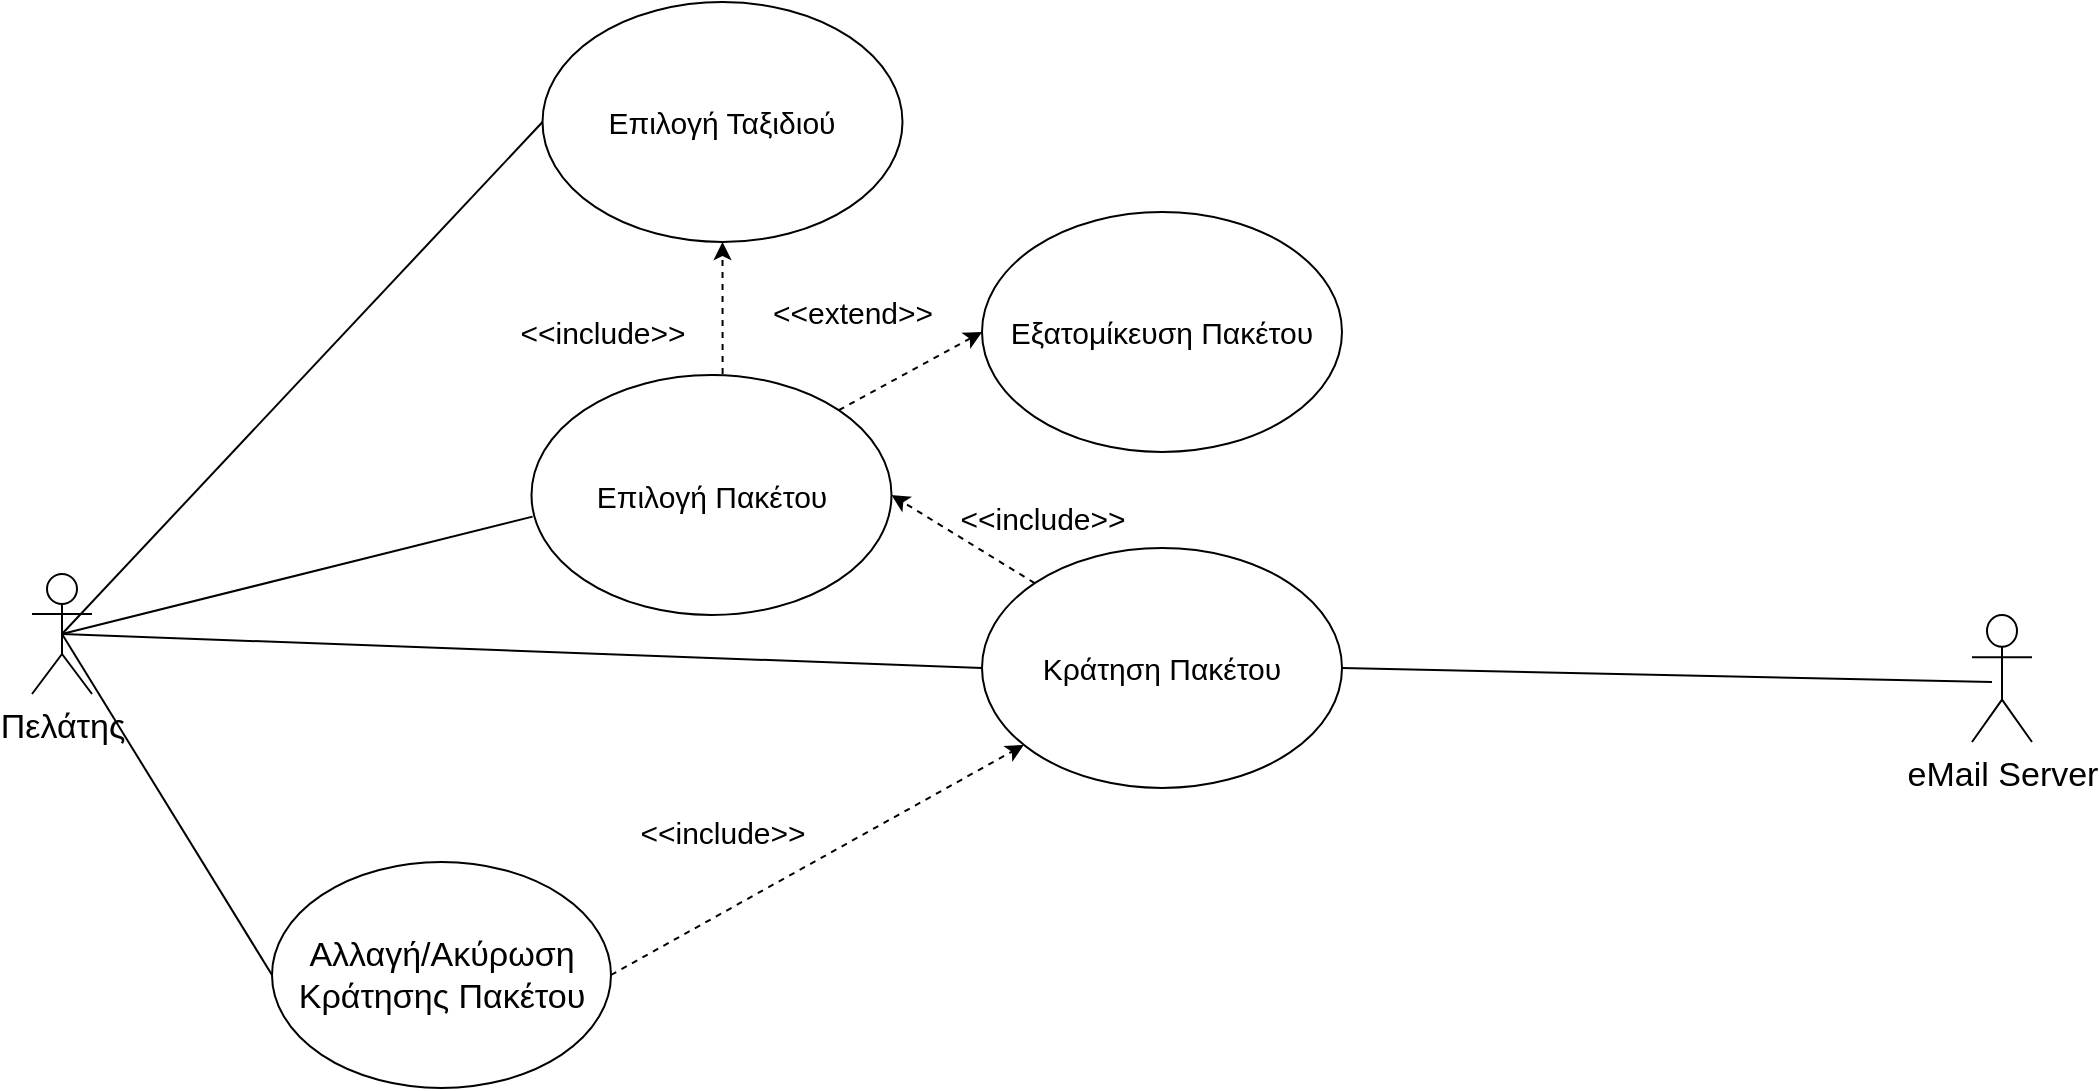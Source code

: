 <mxfile version="20.7.2" type="device"><diagram id="Q_WRrcOcLZSD93shx2hk" name="Page-1"><mxGraphModel dx="2662" dy="865" grid="1" gridSize="10" guides="1" tooltips="1" connect="1" arrows="1" fold="1" page="1" pageScale="1" pageWidth="1100" pageHeight="850" math="0" shadow="0"><root><mxCell id="0"/><mxCell id="1" parent="0"/><mxCell id="Y4C7se0TnFsedCMdOxOg-2" value="&lt;span style=&quot;font-size: 17px;&quot;&gt;Πελάτης&lt;/span&gt;" style="shape=umlActor;verticalLabelPosition=bottom;verticalAlign=top;html=1;outlineConnect=0;" parent="1" vertex="1"><mxGeometry y="396" width="30" height="60" as="geometry"/></mxCell><mxCell id="Y4C7se0TnFsedCMdOxOg-5" value="Επιλογή Ταξιδιού" style="ellipse;whiteSpace=wrap;html=1;fontSize=15;spacing=2;strokeWidth=1;" parent="1" vertex="1"><mxGeometry x="255.25" y="110" width="180" height="120" as="geometry"/></mxCell><mxCell id="ME0XQjVqV4-wa3OXUGJT-7" style="edgeStyle=orthogonalEdgeStyle;rounded=0;orthogonalLoop=1;jettySize=auto;html=1;exitX=0.5;exitY=0;exitDx=0;exitDy=0;entryX=0.5;entryY=1;entryDx=0;entryDy=0;dashed=1;strokeWidth=1;fontSize=14;endArrow=classic;endFill=1;endSize=6;" edge="1" parent="1" source="Y4C7se0TnFsedCMdOxOg-6" target="Y4C7se0TnFsedCMdOxOg-5"><mxGeometry relative="1" as="geometry"><Array as="points"><mxPoint x="345.25" y="297"/></Array></mxGeometry></mxCell><mxCell id="ME0XQjVqV4-wa3OXUGJT-8" style="rounded=0;orthogonalLoop=1;jettySize=auto;html=1;exitX=1;exitY=0;exitDx=0;exitDy=0;entryX=0;entryY=0.5;entryDx=0;entryDy=0;dashed=1;strokeWidth=1;fontSize=14;endArrow=classic;endFill=1;endSize=6;" edge="1" parent="1" source="Y4C7se0TnFsedCMdOxOg-6" target="ME0XQjVqV4-wa3OXUGJT-4"><mxGeometry relative="1" as="geometry"><mxPoint x="518.17" y="190.36" as="targetPoint"/></mxGeometry></mxCell><mxCell id="Y4C7se0TnFsedCMdOxOg-6" value="Επιλογή Πακέτου" style="ellipse;whiteSpace=wrap;html=1;fontSize=15;spacing=2;strokeWidth=1;" parent="1" vertex="1"><mxGeometry x="249.75" y="296.5" width="180" height="120" as="geometry"/></mxCell><mxCell id="Y4C7se0TnFsedCMdOxOg-7" value="&lt;span style=&quot;font-size: 17px;&quot;&gt;eMail Server&lt;/span&gt;" style="shape=umlActor;verticalLabelPosition=bottom;verticalAlign=top;html=1;outlineConnect=0;" parent="1" vertex="1"><mxGeometry x="970" y="416.5" width="30" height="63.5" as="geometry"/></mxCell><mxCell id="ME0XQjVqV4-wa3OXUGJT-12" style="edgeStyle=none;rounded=0;orthogonalLoop=1;jettySize=auto;html=1;exitX=1;exitY=0.5;exitDx=0;exitDy=0;dashed=1;strokeWidth=1;fontSize=14;endArrow=classic;endFill=1;endSize=6;" edge="1" parent="1" source="Y4C7se0TnFsedCMdOxOg-16" target="Y4C7se0TnFsedCMdOxOg-38"><mxGeometry relative="1" as="geometry"/></mxCell><mxCell id="Y4C7se0TnFsedCMdOxOg-16" value="Αλλαγή/Ακύρωση Κράτησης Πακέτου" style="ellipse;whiteSpace=wrap;html=1;fontSize=17;" parent="1" vertex="1"><mxGeometry x="120" y="540" width="169.5" height="113" as="geometry"/></mxCell><mxCell id="Y4C7se0TnFsedCMdOxOg-20" value="" style="endArrow=none;html=1;rounded=0;fontSize=17;exitX=0.5;exitY=0.5;exitDx=0;exitDy=0;exitPerimeter=0;entryX=0;entryY=0.5;entryDx=0;entryDy=0;" parent="1" source="Y4C7se0TnFsedCMdOxOg-2" target="Y4C7se0TnFsedCMdOxOg-16" edge="1"><mxGeometry width="50" height="50" relative="1" as="geometry"><mxPoint x="520" y="430" as="sourcePoint"/><mxPoint x="570" y="380" as="targetPoint"/></mxGeometry></mxCell><mxCell id="Y4C7se0TnFsedCMdOxOg-28" value="" style="endArrow=none;html=1;rounded=0;fontSize=17;exitX=0.5;exitY=0.5;exitDx=0;exitDy=0;exitPerimeter=0;entryX=0;entryY=0.5;entryDx=0;entryDy=0;" parent="1" source="Y4C7se0TnFsedCMdOxOg-2" edge="1" target="Y4C7se0TnFsedCMdOxOg-5"><mxGeometry width="50" height="50" relative="1" as="geometry"><mxPoint x="520" y="400" as="sourcePoint"/><mxPoint x="90" y="220" as="targetPoint"/></mxGeometry></mxCell><mxCell id="Y4C7se0TnFsedCMdOxOg-29" value="" style="endArrow=none;html=1;rounded=0;fontSize=17;exitX=0.5;exitY=0.5;exitDx=0;exitDy=0;exitPerimeter=0;entryX=0.003;entryY=0.59;entryDx=0;entryDy=0;entryPerimeter=0;" parent="1" source="Y4C7se0TnFsedCMdOxOg-2" target="Y4C7se0TnFsedCMdOxOg-6" edge="1"><mxGeometry width="50" height="50" relative="1" as="geometry"><mxPoint x="520" y="400" as="sourcePoint"/><mxPoint x="170" y="360" as="targetPoint"/></mxGeometry></mxCell><mxCell id="Y4C7se0TnFsedCMdOxOg-32" value="" style="endArrow=none;html=1;rounded=0;fontSize=17;exitX=0.5;exitY=0.5;exitDx=0;exitDy=0;exitPerimeter=0;entryX=0;entryY=0.5;entryDx=0;entryDy=0;" parent="1" source="Y4C7se0TnFsedCMdOxOg-2" target="Y4C7se0TnFsedCMdOxOg-38" edge="1"><mxGeometry width="50" height="50" relative="1" as="geometry"><mxPoint x="520" y="400" as="sourcePoint"/><mxPoint x="220" y="470" as="targetPoint"/></mxGeometry></mxCell><mxCell id="ME0XQjVqV4-wa3OXUGJT-10" style="edgeStyle=none;rounded=0;orthogonalLoop=1;jettySize=auto;html=1;exitX=0;exitY=0;exitDx=0;exitDy=0;entryX=1;entryY=0.5;entryDx=0;entryDy=0;dashed=1;strokeWidth=1;fontSize=14;endArrow=classic;endFill=1;endSize=6;" edge="1" parent="1" source="Y4C7se0TnFsedCMdOxOg-38" target="Y4C7se0TnFsedCMdOxOg-6"><mxGeometry relative="1" as="geometry"/></mxCell><mxCell id="Y4C7se0TnFsedCMdOxOg-38" value="Κράτηση Πακέτου" style="ellipse;whiteSpace=wrap;html=1;fontSize=15;spacing=2;strokeWidth=1;" parent="1" vertex="1"><mxGeometry x="475" y="383" width="180" height="120" as="geometry"/></mxCell><mxCell id="ME0XQjVqV4-wa3OXUGJT-3" value="&amp;lt;&amp;lt;include&amp;gt;&amp;gt;" style="text;html=1;align=center;verticalAlign=middle;resizable=0;points=[];autosize=1;strokeColor=none;fillColor=none;fontSize=15;spacing=2;strokeWidth=1;" vertex="1" parent="1"><mxGeometry x="230" y="260" width="110" height="30" as="geometry"/></mxCell><mxCell id="ME0XQjVqV4-wa3OXUGJT-4" value="Εξατομίκευση Πακέτου" style="ellipse;whiteSpace=wrap;html=1;fontSize=15;spacing=2;strokeWidth=1;" vertex="1" parent="1"><mxGeometry x="475" y="215" width="180" height="120" as="geometry"/></mxCell><mxCell id="ME0XQjVqV4-wa3OXUGJT-6" value="&amp;lt;&amp;lt;extend&amp;gt;&amp;gt;" style="text;html=1;align=center;verticalAlign=middle;resizable=0;points=[];autosize=1;strokeColor=none;fillColor=none;fontSize=15;spacing=2;strokeWidth=1;" vertex="1" parent="1"><mxGeometry x="360" y="250" width="100" height="30" as="geometry"/></mxCell><mxCell id="ME0XQjVqV4-wa3OXUGJT-9" value="" style="endArrow=none;html=1;rounded=0;exitX=1;exitY=0.5;exitDx=0;exitDy=0;" edge="1" parent="1" source="Y4C7se0TnFsedCMdOxOg-38"><mxGeometry width="50" height="50" relative="1" as="geometry"><mxPoint x="710" y="431.25" as="sourcePoint"/><mxPoint x="980" y="450" as="targetPoint"/></mxGeometry></mxCell><mxCell id="ME0XQjVqV4-wa3OXUGJT-11" value="&amp;lt;&amp;lt;include&amp;gt;&amp;gt;" style="text;html=1;align=center;verticalAlign=middle;resizable=0;points=[];autosize=1;strokeColor=none;fillColor=none;fontSize=15;spacing=2;strokeWidth=1;" vertex="1" parent="1"><mxGeometry x="450" y="353" width="110" height="30" as="geometry"/></mxCell><mxCell id="ME0XQjVqV4-wa3OXUGJT-13" value="&amp;lt;&amp;lt;include&amp;gt;&amp;gt;" style="text;html=1;align=center;verticalAlign=middle;resizable=0;points=[];autosize=1;strokeColor=none;fillColor=none;fontSize=15;spacing=2;strokeWidth=1;" vertex="1" parent="1"><mxGeometry x="289.5" y="510" width="110" height="30" as="geometry"/></mxCell></root></mxGraphModel></diagram></mxfile>